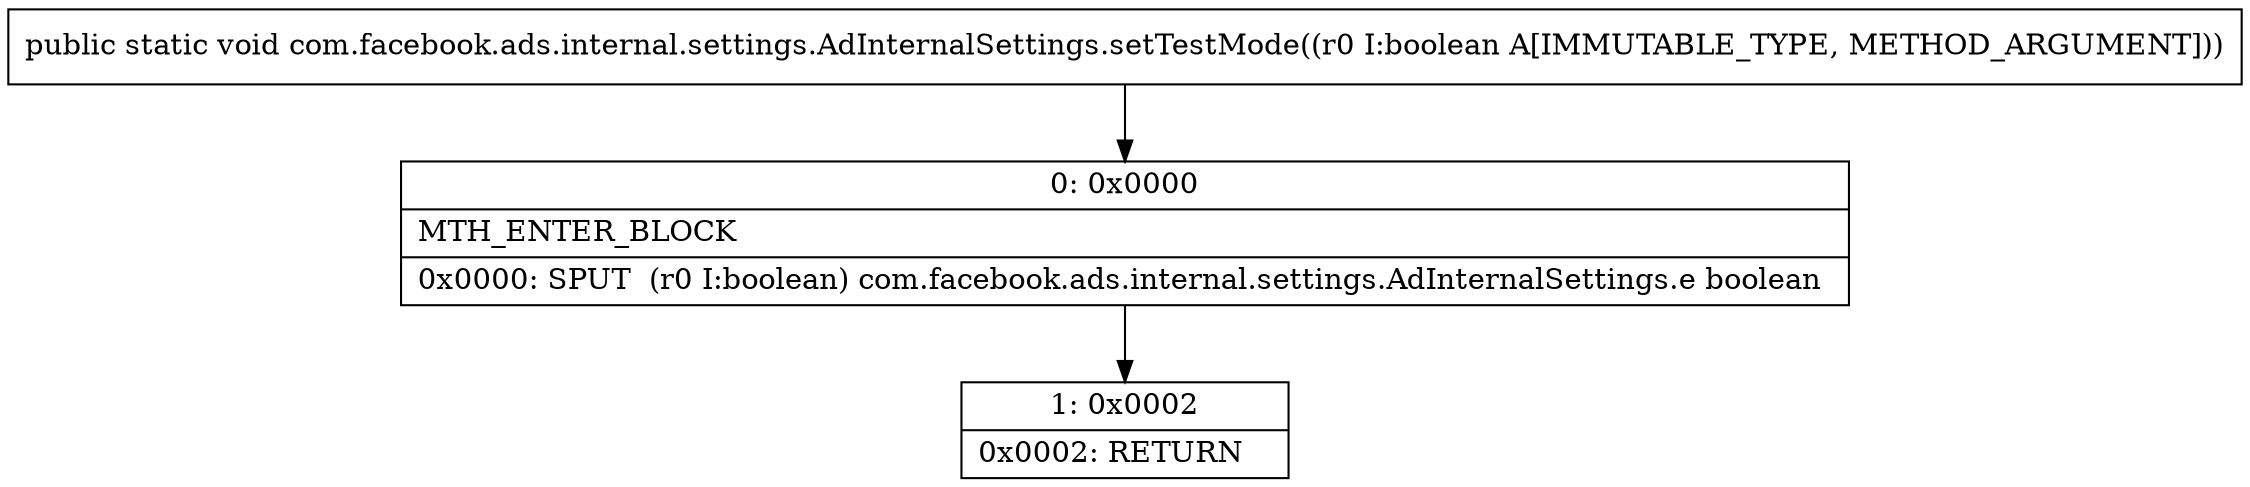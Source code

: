digraph "CFG forcom.facebook.ads.internal.settings.AdInternalSettings.setTestMode(Z)V" {
Node_0 [shape=record,label="{0\:\ 0x0000|MTH_ENTER_BLOCK\l|0x0000: SPUT  (r0 I:boolean) com.facebook.ads.internal.settings.AdInternalSettings.e boolean \l}"];
Node_1 [shape=record,label="{1\:\ 0x0002|0x0002: RETURN   \l}"];
MethodNode[shape=record,label="{public static void com.facebook.ads.internal.settings.AdInternalSettings.setTestMode((r0 I:boolean A[IMMUTABLE_TYPE, METHOD_ARGUMENT])) }"];
MethodNode -> Node_0;
Node_0 -> Node_1;
}

